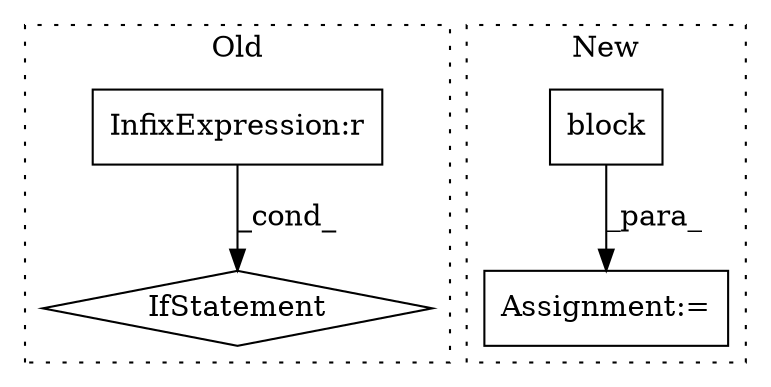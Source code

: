 digraph G {
subgraph cluster0 {
1 [label="IfStatement" a="25" s="1310,1320" l="4,2" shape="diamond"];
4 [label="InfixExpression:r" a="27" s="1315" l="4" shape="box"];
label = "Old";
style="dotted";
}
subgraph cluster1 {
2 [label="block" a="32" s="984,1025" l="6,1" shape="box"];
3 [label="Assignment:=" a="7" s="2271" l="1" shape="box"];
label = "New";
style="dotted";
}
2 -> 3 [label="_para_"];
4 -> 1 [label="_cond_"];
}